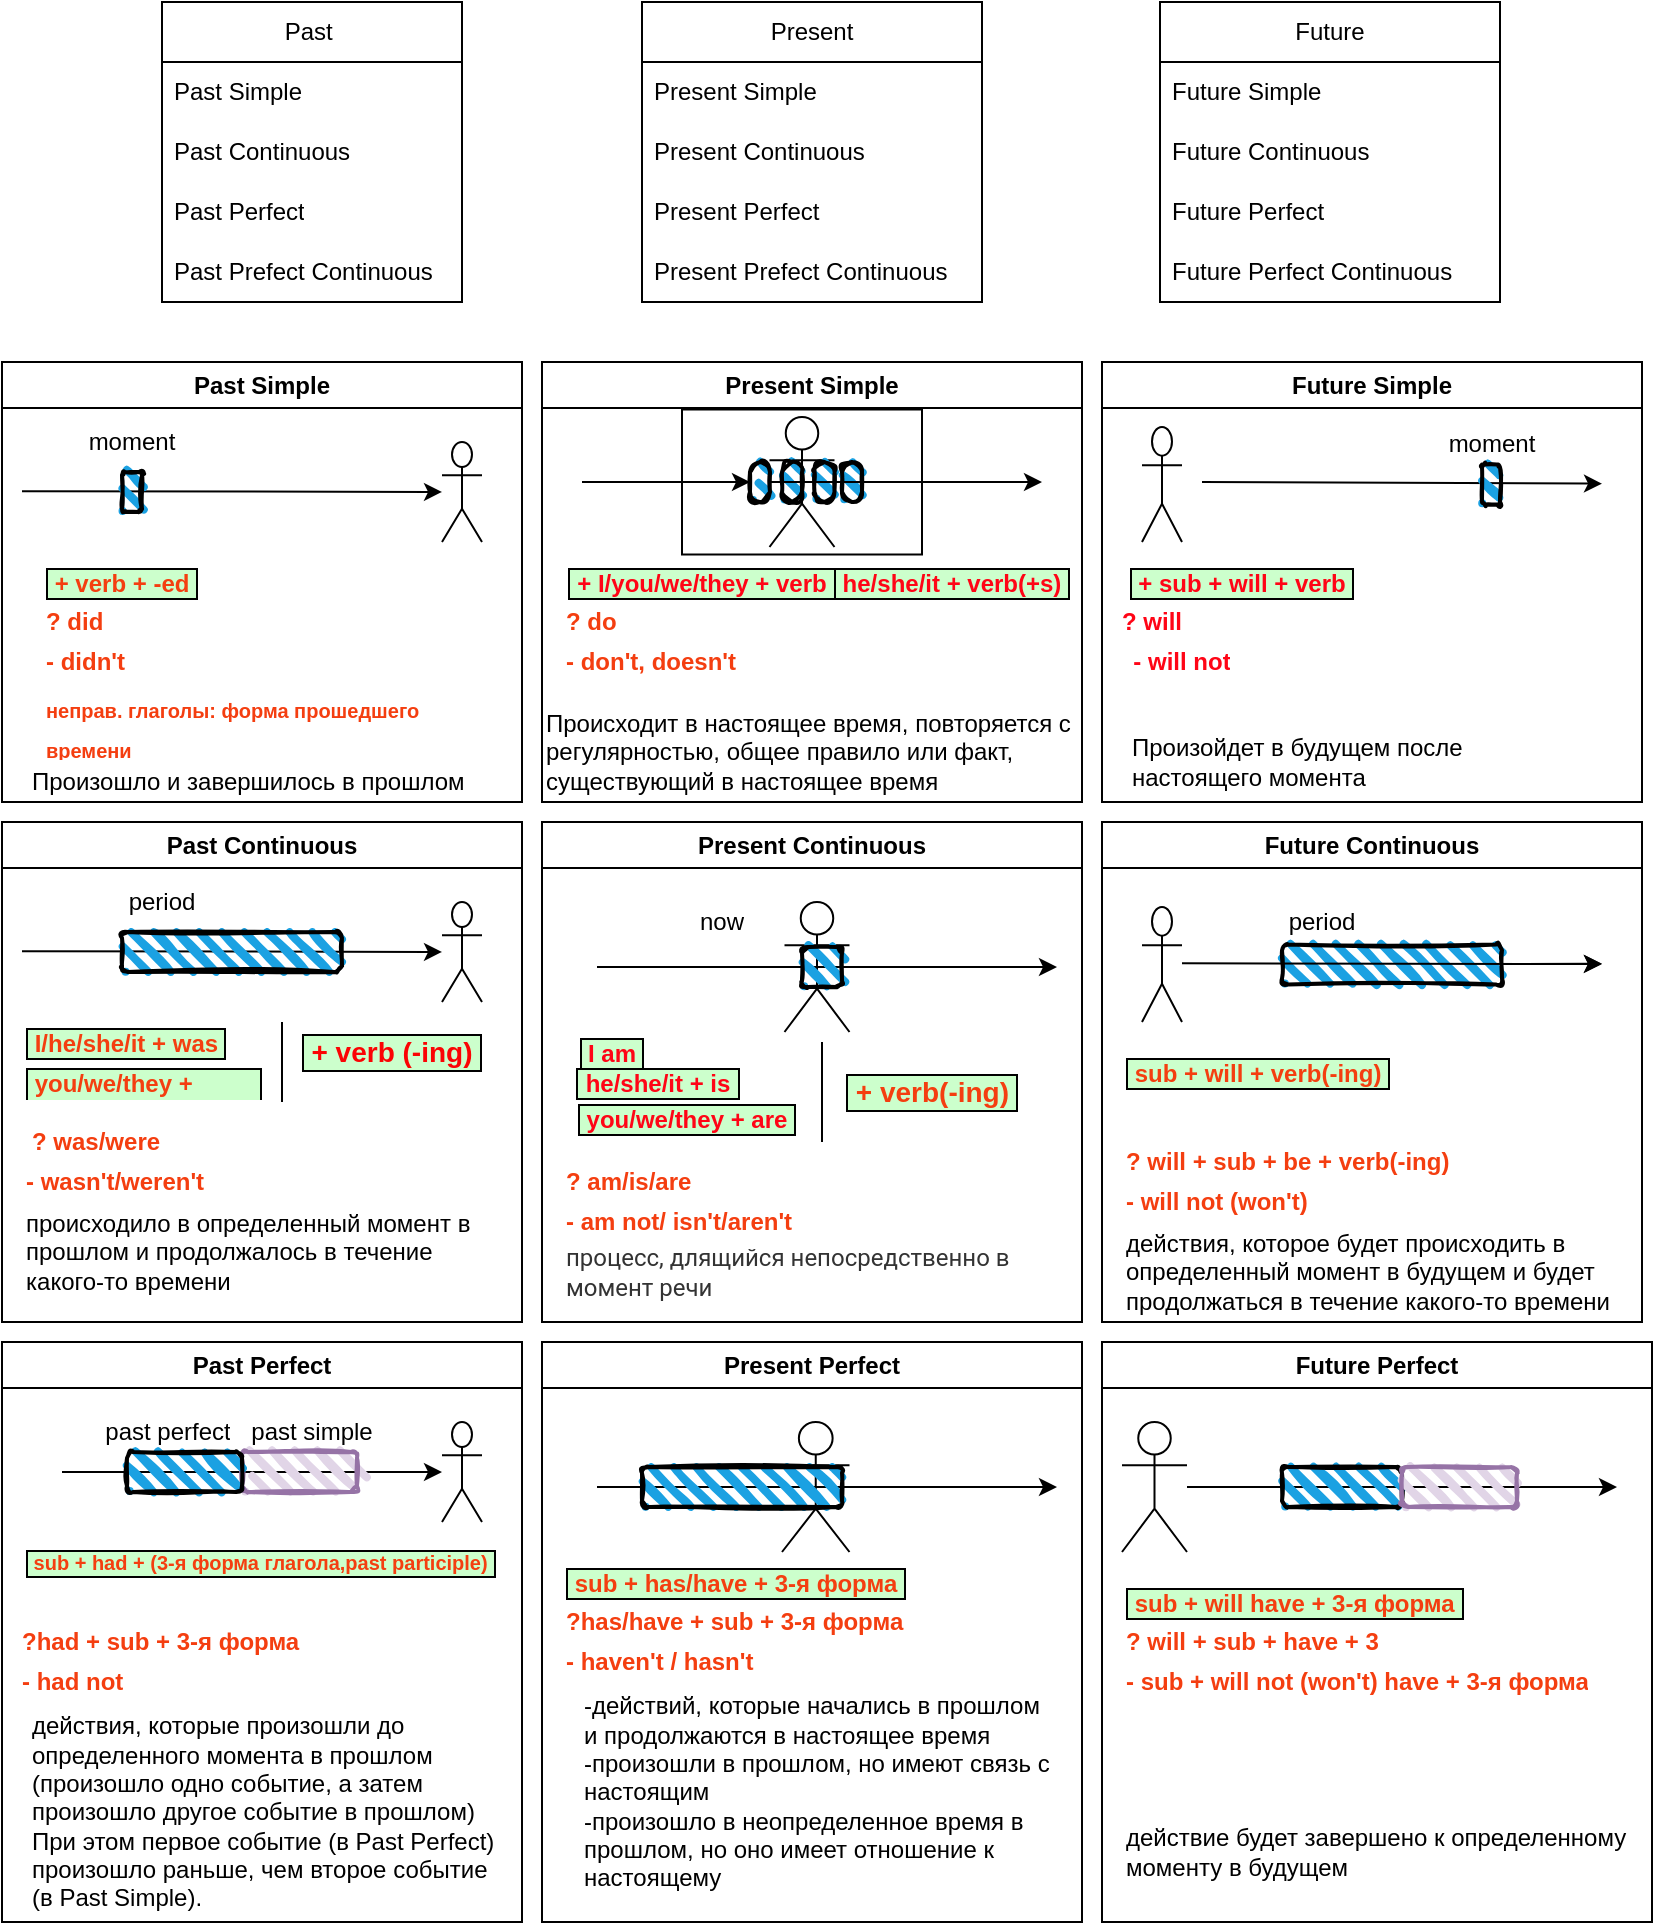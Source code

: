 <mxfile version="21.1.7" type="github">
  <diagram name="Страница 1" id="HaqHr7datS-S6JQ_34eg">
    <mxGraphModel dx="1050" dy="541" grid="1" gridSize="10" guides="1" tooltips="1" connect="1" arrows="1" fold="1" page="1" pageScale="1" pageWidth="827" pageHeight="1169" math="0" shadow="0">
      <root>
        <mxCell id="0" />
        <mxCell id="1" parent="0" />
        <mxCell id="sSVKV6Z9X-DRzIi5GmWs-9" value="Past&amp;nbsp;" style="swimlane;fontStyle=0;childLayout=stackLayout;horizontal=1;startSize=30;horizontalStack=0;resizeParent=1;resizeParentMax=0;resizeLast=0;collapsible=1;marginBottom=0;whiteSpace=wrap;html=1;" parent="1" vertex="1">
          <mxGeometry x="120" y="40" width="150" height="150" as="geometry" />
        </mxCell>
        <mxCell id="sSVKV6Z9X-DRzIi5GmWs-10" value="Past Simple" style="text;strokeColor=none;fillColor=none;align=left;verticalAlign=middle;spacingLeft=4;spacingRight=4;overflow=hidden;points=[[0,0.5],[1,0.5]];portConstraint=eastwest;rotatable=0;whiteSpace=wrap;html=1;" parent="sSVKV6Z9X-DRzIi5GmWs-9" vertex="1">
          <mxGeometry y="30" width="150" height="30" as="geometry" />
        </mxCell>
        <mxCell id="sSVKV6Z9X-DRzIi5GmWs-11" value="Past Continuous" style="text;strokeColor=none;fillColor=none;align=left;verticalAlign=middle;spacingLeft=4;spacingRight=4;overflow=hidden;points=[[0,0.5],[1,0.5]];portConstraint=eastwest;rotatable=0;whiteSpace=wrap;html=1;" parent="sSVKV6Z9X-DRzIi5GmWs-9" vertex="1">
          <mxGeometry y="60" width="150" height="30" as="geometry" />
        </mxCell>
        <mxCell id="sSVKV6Z9X-DRzIi5GmWs-12" value="Past Perfect" style="text;strokeColor=none;fillColor=none;align=left;verticalAlign=middle;spacingLeft=4;spacingRight=4;overflow=hidden;points=[[0,0.5],[1,0.5]];portConstraint=eastwest;rotatable=0;whiteSpace=wrap;html=1;" parent="sSVKV6Z9X-DRzIi5GmWs-9" vertex="1">
          <mxGeometry y="90" width="150" height="30" as="geometry" />
        </mxCell>
        <mxCell id="sSVKV6Z9X-DRzIi5GmWs-18" value="Past Prefect Continuous" style="text;strokeColor=none;fillColor=none;align=left;verticalAlign=middle;spacingLeft=4;spacingRight=4;overflow=hidden;points=[[0,0.5],[1,0.5]];portConstraint=eastwest;rotatable=0;whiteSpace=wrap;html=1;" parent="sSVKV6Z9X-DRzIi5GmWs-9" vertex="1">
          <mxGeometry y="120" width="150" height="30" as="geometry" />
        </mxCell>
        <mxCell id="sSVKV6Z9X-DRzIi5GmWs-19" value="Present" style="swimlane;fontStyle=0;childLayout=stackLayout;horizontal=1;startSize=30;horizontalStack=0;resizeParent=1;resizeParentMax=0;resizeLast=0;collapsible=1;marginBottom=0;whiteSpace=wrap;html=1;" parent="1" vertex="1">
          <mxGeometry x="360" y="40" width="170" height="150" as="geometry" />
        </mxCell>
        <mxCell id="sSVKV6Z9X-DRzIi5GmWs-20" value="Present Simple" style="text;strokeColor=none;fillColor=none;align=left;verticalAlign=middle;spacingLeft=4;spacingRight=4;overflow=hidden;points=[[0,0.5],[1,0.5]];portConstraint=eastwest;rotatable=0;whiteSpace=wrap;html=1;" parent="sSVKV6Z9X-DRzIi5GmWs-19" vertex="1">
          <mxGeometry y="30" width="170" height="30" as="geometry" />
        </mxCell>
        <mxCell id="sSVKV6Z9X-DRzIi5GmWs-21" value="Present Continuous" style="text;strokeColor=none;fillColor=none;align=left;verticalAlign=middle;spacingLeft=4;spacingRight=4;overflow=hidden;points=[[0,0.5],[1,0.5]];portConstraint=eastwest;rotatable=0;whiteSpace=wrap;html=1;" parent="sSVKV6Z9X-DRzIi5GmWs-19" vertex="1">
          <mxGeometry y="60" width="170" height="30" as="geometry" />
        </mxCell>
        <mxCell id="sSVKV6Z9X-DRzIi5GmWs-22" value="Present Perfect" style="text;strokeColor=none;fillColor=none;align=left;verticalAlign=middle;spacingLeft=4;spacingRight=4;overflow=hidden;points=[[0,0.5],[1,0.5]];portConstraint=eastwest;rotatable=0;whiteSpace=wrap;html=1;" parent="sSVKV6Z9X-DRzIi5GmWs-19" vertex="1">
          <mxGeometry y="90" width="170" height="30" as="geometry" />
        </mxCell>
        <mxCell id="sSVKV6Z9X-DRzIi5GmWs-23" value="Present Prefect Continuous" style="text;strokeColor=none;fillColor=none;align=left;verticalAlign=middle;spacingLeft=4;spacingRight=4;overflow=hidden;points=[[0,0.5],[1,0.5]];portConstraint=eastwest;rotatable=0;whiteSpace=wrap;html=1;" parent="sSVKV6Z9X-DRzIi5GmWs-19" vertex="1">
          <mxGeometry y="120" width="170" height="30" as="geometry" />
        </mxCell>
        <mxCell id="sSVKV6Z9X-DRzIi5GmWs-24" value="Future" style="swimlane;fontStyle=0;childLayout=stackLayout;horizontal=1;startSize=30;horizontalStack=0;resizeParent=1;resizeParentMax=0;resizeLast=0;collapsible=1;marginBottom=0;whiteSpace=wrap;html=1;" parent="1" vertex="1">
          <mxGeometry x="619" y="40" width="170" height="150" as="geometry" />
        </mxCell>
        <mxCell id="sSVKV6Z9X-DRzIi5GmWs-25" value="Future Simple" style="text;strokeColor=none;fillColor=none;align=left;verticalAlign=middle;spacingLeft=4;spacingRight=4;overflow=hidden;points=[[0,0.5],[1,0.5]];portConstraint=eastwest;rotatable=0;whiteSpace=wrap;html=1;" parent="sSVKV6Z9X-DRzIi5GmWs-24" vertex="1">
          <mxGeometry y="30" width="170" height="30" as="geometry" />
        </mxCell>
        <mxCell id="sSVKV6Z9X-DRzIi5GmWs-26" value="Future Continuous" style="text;strokeColor=none;fillColor=none;align=left;verticalAlign=middle;spacingLeft=4;spacingRight=4;overflow=hidden;points=[[0,0.5],[1,0.5]];portConstraint=eastwest;rotatable=0;whiteSpace=wrap;html=1;" parent="sSVKV6Z9X-DRzIi5GmWs-24" vertex="1">
          <mxGeometry y="60" width="170" height="30" as="geometry" />
        </mxCell>
        <mxCell id="sSVKV6Z9X-DRzIi5GmWs-27" value="Future Perfect" style="text;strokeColor=none;fillColor=none;align=left;verticalAlign=middle;spacingLeft=4;spacingRight=4;overflow=hidden;points=[[0,0.5],[1,0.5]];portConstraint=eastwest;rotatable=0;whiteSpace=wrap;html=1;" parent="sSVKV6Z9X-DRzIi5GmWs-24" vertex="1">
          <mxGeometry y="90" width="170" height="30" as="geometry" />
        </mxCell>
        <mxCell id="sSVKV6Z9X-DRzIi5GmWs-28" value="Future Perfect Continuous" style="text;strokeColor=none;fillColor=none;align=left;verticalAlign=middle;spacingLeft=4;spacingRight=4;overflow=hidden;points=[[0,0.5],[1,0.5]];portConstraint=eastwest;rotatable=0;whiteSpace=wrap;html=1;" parent="sSVKV6Z9X-DRzIi5GmWs-24" vertex="1">
          <mxGeometry y="120" width="170" height="30" as="geometry" />
        </mxCell>
        <mxCell id="sSVKV6Z9X-DRzIi5GmWs-29" value="Past Simple" style="swimlane;whiteSpace=wrap;html=1;" parent="1" vertex="1">
          <mxGeometry x="40" y="220" width="260" height="220" as="geometry" />
        </mxCell>
        <mxCell id="sSVKV6Z9X-DRzIi5GmWs-32" value="" style="shape=umlActor;verticalLabelPosition=bottom;verticalAlign=top;html=1;outlineConnect=0;" parent="sSVKV6Z9X-DRzIi5GmWs-29" vertex="1">
          <mxGeometry x="220" y="40" width="20" height="50" as="geometry" />
        </mxCell>
        <mxCell id="sSVKV6Z9X-DRzIi5GmWs-33" value="" style="endArrow=classic;html=1;rounded=0;exitX=0.375;exitY=0.729;exitDx=0;exitDy=0;exitPerimeter=0;" parent="sSVKV6Z9X-DRzIi5GmWs-29" target="sSVKV6Z9X-DRzIi5GmWs-32" edge="1">
          <mxGeometry width="50" height="50" relative="1" as="geometry">
            <mxPoint x="10" y="64.58" as="sourcePoint" />
            <mxPoint x="200" y="64.58" as="targetPoint" />
          </mxGeometry>
        </mxCell>
        <mxCell id="sSVKV6Z9X-DRzIi5GmWs-35" value="" style="rounded=1;whiteSpace=wrap;html=1;strokeWidth=2;fillWeight=4;hachureGap=8;hachureAngle=45;fillColor=#1ba1e2;sketch=1;" parent="sSVKV6Z9X-DRzIi5GmWs-29" vertex="1">
          <mxGeometry x="60" y="55" width="10" height="20" as="geometry" />
        </mxCell>
        <UserObject label="&amp;nbsp;+ verb + -ed&amp;nbsp;" placeholders="1" name="Variable" id="sSVKV6Z9X-DRzIi5GmWs-45">
          <mxCell style="text;html=1;strokeColor=none;fillColor=none;align=left;verticalAlign=middle;whiteSpace=wrap;overflow=hidden;fontStyle=1;fontColor=#f43e10;fontSize=12;labelBackgroundColor=#CCFFCC;labelBorderColor=default;" parent="sSVKV6Z9X-DRzIi5GmWs-29" vertex="1">
            <mxGeometry x="20" y="100" width="80" height="20" as="geometry" />
          </mxCell>
        </UserObject>
        <UserObject label="&lt;font style=&quot;font-size: 10px;&quot;&gt;неправ. глаголы: форма прошедшего времени&lt;/font&gt;" placeholders="1" name="Variable" id="sSVKV6Z9X-DRzIi5GmWs-47">
          <mxCell style="text;html=1;strokeColor=none;fillColor=none;align=left;verticalAlign=middle;whiteSpace=wrap;overflow=hidden;fontStyle=1;fontColor=#f43e10;fontSize=17;" parent="sSVKV6Z9X-DRzIi5GmWs-29" vertex="1">
            <mxGeometry x="20" y="160" width="195" height="40" as="geometry" />
          </mxCell>
        </UserObject>
        <UserObject label="Произошло и завершилось в прошлом" placeholders="1" name="Variable" id="sSVKV6Z9X-DRzIi5GmWs-54">
          <mxCell style="text;html=1;strokeColor=none;fillColor=none;align=left;verticalAlign=middle;whiteSpace=wrap;overflow=hidden;" parent="sSVKV6Z9X-DRzIi5GmWs-29" vertex="1">
            <mxGeometry x="12.5" y="200" width="235" height="20" as="geometry" />
          </mxCell>
        </UserObject>
        <UserObject label="moment" placeholders="1" name="Variable" id="sSVKV6Z9X-DRzIi5GmWs-55">
          <mxCell style="text;html=1;strokeColor=none;fillColor=none;align=center;verticalAlign=middle;whiteSpace=wrap;overflow=hidden;" parent="sSVKV6Z9X-DRzIi5GmWs-29" vertex="1">
            <mxGeometry x="25" y="30" width="80" height="20" as="geometry" />
          </mxCell>
        </UserObject>
        <UserObject label="? did" placeholders="1" name="Variable" id="KWtOq8d0CYG3wRhczN9--9">
          <mxCell style="text;html=1;strokeColor=none;fillColor=none;align=left;verticalAlign=middle;whiteSpace=wrap;overflow=hidden;fontStyle=1;fontColor=#f43e10;fontSize=12;" parent="sSVKV6Z9X-DRzIi5GmWs-29" vertex="1">
            <mxGeometry x="20" y="120" width="75" height="20" as="geometry" />
          </mxCell>
        </UserObject>
        <UserObject label="- didn&#39;t" placeholders="1" name="Variable" id="KWtOq8d0CYG3wRhczN9--15">
          <mxCell style="text;html=1;strokeColor=none;fillColor=none;align=left;verticalAlign=middle;whiteSpace=wrap;overflow=hidden;fontStyle=1;fontColor=#f43e10;fontSize=12;" parent="sSVKV6Z9X-DRzIi5GmWs-29" vertex="1">
            <mxGeometry x="20" y="140" width="75" height="20" as="geometry" />
          </mxCell>
        </UserObject>
        <mxCell id="sSVKV6Z9X-DRzIi5GmWs-30" value="Present Simple" style="swimlane;whiteSpace=wrap;html=1;" parent="1" vertex="1">
          <mxGeometry x="310" y="220" width="270" height="220" as="geometry" />
        </mxCell>
        <mxCell id="sSVKV6Z9X-DRzIi5GmWs-48" value="" style="shape=umlActor;verticalLabelPosition=bottom;verticalAlign=top;html=1;outlineConnect=0;" parent="sSVKV6Z9X-DRzIi5GmWs-30" vertex="1">
          <mxGeometry x="113.75" y="27.5" width="32.5" height="65" as="geometry" />
        </mxCell>
        <UserObject label="&amp;nbsp;+ I/you/we/they + verb&amp;nbsp;" placeholders="1" name="Variable" id="sSVKV6Z9X-DRzIi5GmWs-52">
          <mxCell style="text;html=1;strokeColor=none;fillColor=none;align=center;verticalAlign=middle;whiteSpace=wrap;overflow=hidden;fontColor=#FF0516;fontStyle=1;labelBackgroundColor=#CCFFCC;labelBorderColor=default;" parent="sSVKV6Z9X-DRzIi5GmWs-30" vertex="1">
            <mxGeometry x="10" y="100" width="140" height="20" as="geometry" />
          </mxCell>
        </UserObject>
        <UserObject label="&amp;nbsp;he/she/it + verb(+s)&amp;nbsp;" placeholders="1" name="Variable" id="sSVKV6Z9X-DRzIi5GmWs-53">
          <mxCell style="text;html=1;strokeColor=none;fillColor=none;align=center;verticalAlign=middle;whiteSpace=wrap;overflow=hidden;fontStyle=1;fontColor=#FF0516;labelBackgroundColor=#CCFFCC;labelBorderColor=default;" parent="sSVKV6Z9X-DRzIi5GmWs-30" vertex="1">
            <mxGeometry x="140" y="100" width="130" height="20" as="geometry" />
          </mxCell>
        </UserObject>
        <UserObject label="Происходит в настоящее время, повторяется с регулярностью, общее правило или факт, существующий в настоящее время" placeholders="1" name="Variable" id="sSVKV6Z9X-DRzIi5GmWs-56">
          <mxCell style="text;html=1;strokeColor=none;fillColor=none;align=left;verticalAlign=middle;whiteSpace=wrap;overflow=hidden;" parent="sSVKV6Z9X-DRzIi5GmWs-30" vertex="1">
            <mxGeometry y="170" width="265" height="50" as="geometry" />
          </mxCell>
        </UserObject>
        <UserObject label="? do" placeholders="1" name="Variable" id="KWtOq8d0CYG3wRhczN9--10">
          <mxCell style="text;html=1;strokeColor=none;fillColor=none;align=left;verticalAlign=middle;whiteSpace=wrap;overflow=hidden;fontStyle=1;fontColor=#f43e10;fontSize=12;" parent="sSVKV6Z9X-DRzIi5GmWs-30" vertex="1">
            <mxGeometry x="10" y="120" width="75" height="20" as="geometry" />
          </mxCell>
        </UserObject>
        <UserObject label="- don&#39;t, doesn&#39;t" placeholders="1" name="Variable" id="KWtOq8d0CYG3wRhczN9--13">
          <mxCell style="text;html=1;strokeColor=none;fillColor=none;align=left;verticalAlign=middle;whiteSpace=wrap;overflow=hidden;fontStyle=1;fontColor=#f43e10;fontSize=12;" parent="sSVKV6Z9X-DRzIi5GmWs-30" vertex="1">
            <mxGeometry x="10" y="140" width="120" height="20" as="geometry" />
          </mxCell>
        </UserObject>
        <mxCell id="KWtOq8d0CYG3wRhczN9--48" value="" style="rounded=1;whiteSpace=wrap;html=1;strokeWidth=2;fillWeight=4;hachureGap=8;hachureAngle=45;fillColor=#1ba1e2;sketch=1;arcSize=50;" parent="sSVKV6Z9X-DRzIi5GmWs-30" vertex="1">
          <mxGeometry x="120" y="50" width="10" height="20" as="geometry" />
        </mxCell>
        <mxCell id="KWtOq8d0CYG3wRhczN9--49" value="" style="rounded=1;whiteSpace=wrap;html=1;strokeWidth=2;fillWeight=4;hachureGap=8;hachureAngle=45;fillColor=#1ba1e2;sketch=1;arcSize=50;" parent="sSVKV6Z9X-DRzIi5GmWs-30" vertex="1">
          <mxGeometry x="136.25" y="50" width="10" height="20" as="geometry" />
        </mxCell>
        <mxCell id="KWtOq8d0CYG3wRhczN9--50" value="" style="rounded=1;whiteSpace=wrap;html=1;strokeWidth=2;fillWeight=4;hachureGap=8;hachureAngle=45;fillColor=#1ba1e2;sketch=1;arcSize=50;" parent="sSVKV6Z9X-DRzIi5GmWs-30" vertex="1">
          <mxGeometry x="150" y="50" width="10" height="20" as="geometry" />
        </mxCell>
        <mxCell id="KWtOq8d0CYG3wRhczN9--52" value="" style="rounded=0;whiteSpace=wrap;html=1;fillColor=none;" parent="sSVKV6Z9X-DRzIi5GmWs-30" vertex="1">
          <mxGeometry x="70" y="23.75" width="120" height="72.5" as="geometry" />
        </mxCell>
        <mxCell id="KWtOq8d0CYG3wRhczN9--46" value="" style="rounded=1;whiteSpace=wrap;html=1;strokeWidth=2;fillWeight=4;hachureGap=8;hachureAngle=45;fillColor=#1ba1e2;sketch=1;arcSize=50;" parent="sSVKV6Z9X-DRzIi5GmWs-30" vertex="1">
          <mxGeometry x="104" y="50" width="10" height="20" as="geometry" />
        </mxCell>
        <mxCell id="sSVKV6Z9X-DRzIi5GmWs-31" value="Future Simple" style="swimlane;whiteSpace=wrap;html=1;" parent="1" vertex="1">
          <mxGeometry x="590" y="220" width="270" height="220" as="geometry" />
        </mxCell>
        <UserObject label="&amp;nbsp;+ sub + will + verb&amp;nbsp;" placeholders="1" name="Variable" id="sSVKV6Z9X-DRzIi5GmWs-57">
          <mxCell style="text;html=1;strokeColor=none;fillColor=none;align=center;verticalAlign=middle;whiteSpace=wrap;overflow=hidden;fontColor=#FF0516;fontStyle=1;fontSize=12;labelBackgroundColor=#CCFFCC;labelBorderColor=default;" parent="sSVKV6Z9X-DRzIi5GmWs-31" vertex="1">
            <mxGeometry x="10" y="100" width="120" height="20" as="geometry" />
          </mxCell>
        </UserObject>
        <mxCell id="sSVKV6Z9X-DRzIi5GmWs-58" value="" style="shape=umlActor;verticalLabelPosition=bottom;verticalAlign=top;html=1;outlineConnect=0;" parent="sSVKV6Z9X-DRzIi5GmWs-31" vertex="1">
          <mxGeometry x="20" y="32.5" width="20" height="57.5" as="geometry" />
        </mxCell>
        <mxCell id="sSVKV6Z9X-DRzIi5GmWs-59" value="" style="endArrow=classic;html=1;rounded=0;" parent="sSVKV6Z9X-DRzIi5GmWs-31" edge="1">
          <mxGeometry width="50" height="50" relative="1" as="geometry">
            <mxPoint x="50" y="60" as="sourcePoint" />
            <mxPoint x="250" y="60.83" as="targetPoint" />
          </mxGeometry>
        </mxCell>
        <mxCell id="sSVKV6Z9X-DRzIi5GmWs-60" value="" style="rounded=1;whiteSpace=wrap;html=1;strokeWidth=2;fillWeight=4;hachureGap=8;hachureAngle=45;fillColor=#1ba1e2;sketch=1;" parent="sSVKV6Z9X-DRzIi5GmWs-31" vertex="1">
          <mxGeometry x="190" y="51.25" width="9" height="20" as="geometry" />
        </mxCell>
        <UserObject label="Произойдет в будущем после настоящего момента" placeholders="1" name="Variable" id="sSVKV6Z9X-DRzIi5GmWs-62">
          <mxCell style="text;html=1;strokeColor=none;fillColor=none;align=left;verticalAlign=middle;whiteSpace=wrap;overflow=hidden;" parent="sSVKV6Z9X-DRzIi5GmWs-31" vertex="1">
            <mxGeometry x="12.5" y="180" width="235" height="40" as="geometry" />
          </mxCell>
        </UserObject>
        <UserObject label="moment" placeholders="1" name="Variable" id="sSVKV6Z9X-DRzIi5GmWs-63">
          <mxCell style="text;html=1;strokeColor=none;fillColor=none;align=center;verticalAlign=middle;whiteSpace=wrap;overflow=hidden;" parent="sSVKV6Z9X-DRzIi5GmWs-31" vertex="1">
            <mxGeometry x="154.5" y="31.25" width="80" height="20" as="geometry" />
          </mxCell>
        </UserObject>
        <UserObject label="? will" placeholders="1" name="Variable" id="KWtOq8d0CYG3wRhczN9--11">
          <mxCell style="text;html=1;strokeColor=none;fillColor=none;align=center;verticalAlign=middle;whiteSpace=wrap;overflow=hidden;fontColor=#FF0516;fontStyle=1;fontSize=12;" parent="sSVKV6Z9X-DRzIi5GmWs-31" vertex="1">
            <mxGeometry y="120" width="50" height="20" as="geometry" />
          </mxCell>
        </UserObject>
        <UserObject label="- will not" placeholders="1" name="Variable" id="KWtOq8d0CYG3wRhczN9--14">
          <mxCell style="text;html=1;strokeColor=none;fillColor=none;align=center;verticalAlign=middle;whiteSpace=wrap;overflow=hidden;fontColor=#FF0516;fontStyle=1;fontSize=12;" parent="sSVKV6Z9X-DRzIi5GmWs-31" vertex="1">
            <mxGeometry x="10" y="140" width="60" height="20" as="geometry" />
          </mxCell>
        </UserObject>
        <mxCell id="sSVKV6Z9X-DRzIi5GmWs-49" value="" style="endArrow=classic;html=1;rounded=0;" parent="1" edge="1" source="KWtOq8d0CYG3wRhczN9--46">
          <mxGeometry width="50" height="50" relative="1" as="geometry">
            <mxPoint x="330" y="280" as="sourcePoint" />
            <mxPoint x="560" y="280" as="targetPoint" />
          </mxGeometry>
        </mxCell>
        <mxCell id="KWtOq8d0CYG3wRhczN9--17" value="Past Continuous" style="swimlane;whiteSpace=wrap;html=1;" parent="1" vertex="1">
          <mxGeometry x="40" y="450" width="260" height="250" as="geometry" />
        </mxCell>
        <mxCell id="KWtOq8d0CYG3wRhczN9--18" value="" style="shape=umlActor;verticalLabelPosition=bottom;verticalAlign=top;html=1;outlineConnect=0;" parent="KWtOq8d0CYG3wRhczN9--17" vertex="1">
          <mxGeometry x="220" y="40" width="20" height="50" as="geometry" />
        </mxCell>
        <mxCell id="KWtOq8d0CYG3wRhczN9--19" value="" style="endArrow=classic;html=1;rounded=0;exitX=0.375;exitY=0.729;exitDx=0;exitDy=0;exitPerimeter=0;" parent="KWtOq8d0CYG3wRhczN9--17" target="KWtOq8d0CYG3wRhczN9--18" edge="1">
          <mxGeometry width="50" height="50" relative="1" as="geometry">
            <mxPoint x="10" y="64.58" as="sourcePoint" />
            <mxPoint x="200" y="64.58" as="targetPoint" />
          </mxGeometry>
        </mxCell>
        <mxCell id="KWtOq8d0CYG3wRhczN9--20" value="" style="rounded=1;whiteSpace=wrap;html=1;strokeWidth=2;fillWeight=4;hachureGap=8;hachureAngle=45;fillColor=#1ba1e2;sketch=1;" parent="KWtOq8d0CYG3wRhczN9--17" vertex="1">
          <mxGeometry x="60" y="55" width="110" height="20" as="geometry" />
        </mxCell>
        <UserObject label="&amp;nbsp;I/he/she/it + was&amp;nbsp;" placeholders="1" name="Variable" id="KWtOq8d0CYG3wRhczN9--21">
          <mxCell style="text;html=1;strokeColor=none;fillColor=none;align=left;verticalAlign=middle;whiteSpace=wrap;overflow=hidden;fontStyle=1;fontColor=#f43e10;fontSize=12;labelBackgroundColor=#CCFFCC;labelBorderColor=default;" parent="KWtOq8d0CYG3wRhczN9--17" vertex="1">
            <mxGeometry x="10" y="100" width="140" height="20" as="geometry" />
          </mxCell>
        </UserObject>
        <UserObject label="происходило в определенный момент в прошлом и продолжалось в течение какого-то времени" placeholders="1" name="Variable" id="KWtOq8d0CYG3wRhczN9--23">
          <mxCell style="text;html=1;strokeColor=none;fillColor=none;align=left;verticalAlign=middle;whiteSpace=wrap;overflow=hidden;" parent="KWtOq8d0CYG3wRhczN9--17" vertex="1">
            <mxGeometry x="10" y="190" width="235" height="50" as="geometry" />
          </mxCell>
        </UserObject>
        <UserObject label="period" placeholders="1" name="Variable" id="KWtOq8d0CYG3wRhczN9--24">
          <mxCell style="text;html=1;strokeColor=none;fillColor=none;align=center;verticalAlign=middle;whiteSpace=wrap;overflow=hidden;" parent="KWtOq8d0CYG3wRhczN9--17" vertex="1">
            <mxGeometry x="40" y="30" width="80" height="20" as="geometry" />
          </mxCell>
        </UserObject>
        <UserObject label="? was/were" placeholders="1" name="Variable" id="KWtOq8d0CYG3wRhczN9--25">
          <mxCell style="text;html=1;strokeColor=none;fillColor=none;align=left;verticalAlign=middle;whiteSpace=wrap;overflow=hidden;fontStyle=1;fontColor=#f43e10;fontSize=12;" parent="KWtOq8d0CYG3wRhczN9--17" vertex="1">
            <mxGeometry x="12.5" y="150" width="87.5" height="20" as="geometry" />
          </mxCell>
        </UserObject>
        <UserObject label="- wasn&#39;t/weren&#39;t" placeholders="1" name="Variable" id="KWtOq8d0CYG3wRhczN9--26">
          <mxCell style="text;html=1;strokeColor=none;fillColor=none;align=left;verticalAlign=middle;whiteSpace=wrap;overflow=hidden;fontStyle=1;fontColor=#f43e10;fontSize=12;" parent="KWtOq8d0CYG3wRhczN9--17" vertex="1">
            <mxGeometry x="10" y="170" width="120" height="20" as="geometry" />
          </mxCell>
        </UserObject>
        <UserObject label="&amp;nbsp;you/we/they + were&amp;nbsp;" placeholders="1" name="Variable" id="KWtOq8d0CYG3wRhczN9--27">
          <mxCell style="text;html=1;strokeColor=none;fillColor=none;align=left;verticalAlign=middle;whiteSpace=wrap;overflow=hidden;fontStyle=1;fontColor=#f43e10;fontSize=12;labelBackgroundColor=#CCFFCC;labelBorderColor=default;" parent="KWtOq8d0CYG3wRhczN9--17" vertex="1">
            <mxGeometry x="10" y="120" width="120" height="20" as="geometry" />
          </mxCell>
        </UserObject>
        <mxCell id="KWtOq8d0CYG3wRhczN9--41" value="" style="endArrow=none;html=1;rounded=0;" parent="KWtOq8d0CYG3wRhczN9--17" edge="1">
          <mxGeometry width="50" height="50" relative="1" as="geometry">
            <mxPoint x="140" y="140" as="sourcePoint" />
            <mxPoint x="140" y="100" as="targetPoint" />
          </mxGeometry>
        </mxCell>
        <mxCell id="KWtOq8d0CYG3wRhczN9--42" value="&amp;nbsp;+ verb (-ing)&amp;nbsp;" style="text;html=1;strokeColor=none;fillColor=none;align=center;verticalAlign=middle;whiteSpace=wrap;rounded=0;fontStyle=1;fontColor=#fb0404;fontSize=14;labelBackgroundColor=#CCFFCC;labelBorderColor=default;" parent="KWtOq8d0CYG3wRhczN9--17" vertex="1">
          <mxGeometry x="145" y="100" width="100" height="30" as="geometry" />
        </mxCell>
        <mxCell id="KWtOq8d0CYG3wRhczN9--30" value="Present Continuous" style="swimlane;whiteSpace=wrap;html=1;" parent="1" vertex="1">
          <mxGeometry x="310" y="450" width="270" height="250" as="geometry" />
        </mxCell>
        <UserObject label="&amp;nbsp;I am&amp;nbsp;" placeholders="1" name="Variable" id="KWtOq8d0CYG3wRhczN9--32">
          <mxCell style="text;html=1;strokeColor=none;fillColor=none;align=center;verticalAlign=middle;whiteSpace=wrap;overflow=hidden;fontColor=#FF0516;fontStyle=1;labelBackgroundColor=#CCFFCC;labelBorderColor=default;" parent="KWtOq8d0CYG3wRhczN9--30" vertex="1">
            <mxGeometry x="15" y="105" width="40" height="20" as="geometry" />
          </mxCell>
        </UserObject>
        <UserObject label="&amp;nbsp;he/she/it + is&amp;nbsp;" placeholders="1" name="Variable" id="KWtOq8d0CYG3wRhczN9--33">
          <mxCell style="text;html=1;strokeColor=none;fillColor=none;align=center;verticalAlign=middle;whiteSpace=wrap;overflow=hidden;fontStyle=1;fontColor=#FF0516;labelBackgroundColor=#CCFFCC;labelBorderColor=default;" parent="KWtOq8d0CYG3wRhczN9--30" vertex="1">
            <mxGeometry x="13" y="120" width="90" height="20" as="geometry" />
          </mxCell>
        </UserObject>
        <UserObject label="&lt;span style=&quot;color: rgb(51, 51, 51); font-family: Roboto, sans-serif; background-color: rgb(255, 255, 255);&quot;&gt;&lt;font style=&quot;font-size: 12px;&quot;&gt;процесс, длящийся непосредственно в момент речи&lt;/font&gt;&lt;/span&gt;" placeholders="1" name="Variable" id="KWtOq8d0CYG3wRhczN9--34">
          <mxCell style="text;html=1;strokeColor=none;fillColor=none;align=left;verticalAlign=middle;whiteSpace=wrap;overflow=hidden;" parent="KWtOq8d0CYG3wRhczN9--30" vertex="1">
            <mxGeometry x="10" y="200" width="265" height="50" as="geometry" />
          </mxCell>
        </UserObject>
        <UserObject label="? am/is/are" placeholders="1" name="Variable" id="KWtOq8d0CYG3wRhczN9--35">
          <mxCell style="text;html=1;strokeColor=none;fillColor=none;align=left;verticalAlign=middle;whiteSpace=wrap;overflow=hidden;fontStyle=1;fontColor=#f43e10;fontSize=12;" parent="KWtOq8d0CYG3wRhczN9--30" vertex="1">
            <mxGeometry x="10" y="170" width="100" height="20" as="geometry" />
          </mxCell>
        </UserObject>
        <UserObject label="- am not/ isn&#39;t/aren&#39;t" placeholders="1" name="Variable" id="KWtOq8d0CYG3wRhczN9--36">
          <mxCell style="text;html=1;strokeColor=none;fillColor=none;align=left;verticalAlign=middle;whiteSpace=wrap;overflow=hidden;fontStyle=1;fontColor=#f43e10;fontSize=12;" parent="KWtOq8d0CYG3wRhczN9--30" vertex="1">
            <mxGeometry x="10" y="190" width="150" height="20" as="geometry" />
          </mxCell>
        </UserObject>
        <UserObject label="&amp;nbsp;you/we/they + are&amp;nbsp;" placeholders="1" name="Variable" id="KWtOq8d0CYG3wRhczN9--37">
          <mxCell style="text;html=1;strokeColor=none;fillColor=none;align=center;verticalAlign=middle;whiteSpace=wrap;overflow=hidden;fontStyle=1;fontColor=#FF0516;labelBackgroundColor=#CCFFCC;labelBorderColor=default;" parent="KWtOq8d0CYG3wRhczN9--30" vertex="1">
            <mxGeometry x="15" y="137.5" width="115" height="20" as="geometry" />
          </mxCell>
        </UserObject>
        <mxCell id="KWtOq8d0CYG3wRhczN9--39" value="" style="endArrow=none;html=1;rounded=0;" parent="KWtOq8d0CYG3wRhczN9--30" edge="1">
          <mxGeometry width="50" height="50" relative="1" as="geometry">
            <mxPoint x="140" y="160" as="sourcePoint" />
            <mxPoint x="140" y="110" as="targetPoint" />
          </mxGeometry>
        </mxCell>
        <UserObject label="&amp;nbsp;+ verb(-ing)&amp;nbsp;" placeholders="1" name="Variable" id="KWtOq8d0CYG3wRhczN9--40">
          <mxCell style="text;html=1;strokeColor=none;fillColor=none;align=left;verticalAlign=middle;whiteSpace=wrap;overflow=hidden;fontStyle=1;fontColor=#f43e10;fontSize=14;labelBackgroundColor=#CCFFCC;labelBorderColor=default;" parent="KWtOq8d0CYG3wRhczN9--30" vertex="1">
            <mxGeometry x="150" y="120" width="90" height="30" as="geometry" />
          </mxCell>
        </UserObject>
        <mxCell id="KWtOq8d0CYG3wRhczN9--43" value="" style="shape=umlActor;verticalLabelPosition=bottom;verticalAlign=top;html=1;outlineConnect=0;" parent="KWtOq8d0CYG3wRhczN9--30" vertex="1">
          <mxGeometry x="121.25" y="40" width="32.5" height="65" as="geometry" />
        </mxCell>
        <mxCell id="KWtOq8d0CYG3wRhczN9--44" value="" style="endArrow=classic;html=1;rounded=0;" parent="KWtOq8d0CYG3wRhczN9--30" edge="1">
          <mxGeometry width="50" height="50" relative="1" as="geometry">
            <mxPoint x="27.5" y="72.5" as="sourcePoint" />
            <mxPoint x="257.5" y="72.5" as="targetPoint" />
          </mxGeometry>
        </mxCell>
        <mxCell id="KWtOq8d0CYG3wRhczN9--45" value="" style="rounded=1;whiteSpace=wrap;html=1;strokeWidth=2;fillWeight=4;hachureGap=8;hachureAngle=45;fillColor=#1ba1e2;sketch=1;" parent="KWtOq8d0CYG3wRhczN9--30" vertex="1">
          <mxGeometry x="130" y="62.5" width="20" height="20" as="geometry" />
        </mxCell>
        <UserObject label="now" placeholders="1" name="Variable" id="KWtOq8d0CYG3wRhczN9--69">
          <mxCell style="text;html=1;strokeColor=none;fillColor=none;align=center;verticalAlign=middle;whiteSpace=wrap;overflow=hidden;" parent="KWtOq8d0CYG3wRhczN9--30" vertex="1">
            <mxGeometry x="50" y="40" width="80" height="20" as="geometry" />
          </mxCell>
        </UserObject>
        <mxCell id="KWtOq8d0CYG3wRhczN9--53" value="Future Continuous" style="swimlane;whiteSpace=wrap;html=1;" parent="1" vertex="1">
          <mxGeometry x="590" y="450" width="270" height="250" as="geometry" />
        </mxCell>
        <UserObject label="действия, которое будет происходить в определенный момент в будущем и будет продолжаться в течение какого-то времени" placeholders="1" name="Variable" id="KWtOq8d0CYG3wRhczN9--56">
          <mxCell style="text;html=1;strokeColor=none;fillColor=none;align=left;verticalAlign=middle;whiteSpace=wrap;overflow=hidden;" parent="KWtOq8d0CYG3wRhczN9--53" vertex="1">
            <mxGeometry x="10" y="200" width="265" height="50" as="geometry" />
          </mxCell>
        </UserObject>
        <mxCell id="KWtOq8d0CYG3wRhczN9--66" value="" style="shape=umlActor;verticalLabelPosition=bottom;verticalAlign=top;html=1;outlineConnect=0;" parent="KWtOq8d0CYG3wRhczN9--53" vertex="1">
          <mxGeometry x="20" y="42.5" width="20" height="57.5" as="geometry" />
        </mxCell>
        <mxCell id="KWtOq8d0CYG3wRhczN9--67" value="" style="endArrow=classic;html=1;rounded=0;" parent="KWtOq8d0CYG3wRhczN9--53" source="KWtOq8d0CYG3wRhczN9--70" edge="1">
          <mxGeometry width="50" height="50" relative="1" as="geometry">
            <mxPoint x="50" y="70" as="sourcePoint" />
            <mxPoint x="250" y="70.83" as="targetPoint" />
          </mxGeometry>
        </mxCell>
        <mxCell id="KWtOq8d0CYG3wRhczN9--70" value="" style="rounded=1;whiteSpace=wrap;html=1;strokeWidth=2;fillWeight=4;hachureGap=8;hachureAngle=45;fillColor=#1ba1e2;sketch=1;" parent="KWtOq8d0CYG3wRhczN9--53" vertex="1">
          <mxGeometry x="90" y="61.25" width="110" height="20" as="geometry" />
        </mxCell>
        <UserObject label="period" placeholders="1" name="Variable" id="KWtOq8d0CYG3wRhczN9--72">
          <mxCell style="text;html=1;strokeColor=none;fillColor=none;align=center;verticalAlign=middle;whiteSpace=wrap;overflow=hidden;" parent="KWtOq8d0CYG3wRhczN9--53" vertex="1">
            <mxGeometry x="70" y="40" width="80" height="20" as="geometry" />
          </mxCell>
        </UserObject>
        <mxCell id="KWtOq8d0CYG3wRhczN9--73" value="" style="endArrow=classic;html=1;rounded=0;exitX=0.375;exitY=0.729;exitDx=0;exitDy=0;exitPerimeter=0;" parent="KWtOq8d0CYG3wRhczN9--53" edge="1">
          <mxGeometry width="50" height="50" relative="1" as="geometry">
            <mxPoint x="40" y="70.63" as="sourcePoint" />
            <mxPoint x="250" y="71.05" as="targetPoint" />
          </mxGeometry>
        </mxCell>
        <UserObject label="&amp;nbsp;sub + will + verb(-ing)&amp;nbsp;" placeholders="1" name="Variable" id="KWtOq8d0CYG3wRhczN9--74">
          <mxCell style="text;html=1;strokeColor=none;fillColor=none;align=left;verticalAlign=middle;whiteSpace=wrap;overflow=hidden;fontStyle=1;fontColor=#f43e10;fontSize=12;labelBackgroundColor=#CCFFCC;labelBorderColor=default;" parent="KWtOq8d0CYG3wRhczN9--53" vertex="1">
            <mxGeometry x="10" y="115" width="140" height="20" as="geometry" />
          </mxCell>
        </UserObject>
        <UserObject label="? will + sub + be + verb(-ing)" placeholders="1" name="Variable" id="KWtOq8d0CYG3wRhczN9--75">
          <mxCell style="text;html=1;strokeColor=none;fillColor=none;align=left;verticalAlign=middle;whiteSpace=wrap;overflow=hidden;fontStyle=1;fontColor=#f43e10;fontSize=12;" parent="KWtOq8d0CYG3wRhczN9--53" vertex="1">
            <mxGeometry x="10" y="160" width="200" height="20" as="geometry" />
          </mxCell>
        </UserObject>
        <UserObject label="- will not (won&#39;t)" placeholders="1" name="Variable" id="KWtOq8d0CYG3wRhczN9--76">
          <mxCell style="text;html=1;strokeColor=none;fillColor=none;align=left;verticalAlign=middle;whiteSpace=wrap;overflow=hidden;fontStyle=1;fontColor=#f43e10;fontSize=12;" parent="KWtOq8d0CYG3wRhczN9--53" vertex="1">
            <mxGeometry x="10" y="180" width="200" height="20" as="geometry" />
          </mxCell>
        </UserObject>
        <mxCell id="KWtOq8d0CYG3wRhczN9--77" value="Past Perfect" style="swimlane;whiteSpace=wrap;html=1;" parent="1" vertex="1">
          <mxGeometry x="40" y="710" width="260" height="290" as="geometry" />
        </mxCell>
        <mxCell id="KWtOq8d0CYG3wRhczN9--78" value="" style="shape=umlActor;verticalLabelPosition=bottom;verticalAlign=top;html=1;outlineConnect=0;" parent="KWtOq8d0CYG3wRhczN9--77" vertex="1">
          <mxGeometry x="220" y="40" width="20" height="50" as="geometry" />
        </mxCell>
        <mxCell id="KWtOq8d0CYG3wRhczN9--79" value="" style="endArrow=classic;html=1;rounded=0;" parent="KWtOq8d0CYG3wRhczN9--77" target="KWtOq8d0CYG3wRhczN9--78" edge="1">
          <mxGeometry width="50" height="50" relative="1" as="geometry">
            <mxPoint x="30" y="65" as="sourcePoint" />
            <mxPoint x="200" y="64.58" as="targetPoint" />
          </mxGeometry>
        </mxCell>
        <UserObject label="&amp;nbsp;sub + had + (3-я форма глагола,past participle)&amp;nbsp;" placeholders="1" name="Variable" id="KWtOq8d0CYG3wRhczN9--81">
          <mxCell style="text;html=1;strokeColor=none;fillColor=none;align=left;verticalAlign=middle;whiteSpace=wrap;overflow=hidden;fontStyle=1;fontColor=#f43e10;fontSize=10;labelBackgroundColor=#CCFFCC;labelBorderColor=default;" parent="KWtOq8d0CYG3wRhczN9--77" vertex="1">
            <mxGeometry x="10" y="100" width="250" height="20" as="geometry" />
          </mxCell>
        </UserObject>
        <UserObject label="действия, которые произошли до определенного момента в прошлом (произошло одно событие, а затем произошло другое событие в прошлом) При этом первое событие (в Past Perfect) произошло раньше, чем второе событие (в Past Simple)." placeholders="1" name="Variable" id="KWtOq8d0CYG3wRhczN9--82">
          <mxCell style="text;html=1;strokeColor=none;fillColor=none;align=left;verticalAlign=middle;whiteSpace=wrap;overflow=hidden;" parent="KWtOq8d0CYG3wRhczN9--77" vertex="1">
            <mxGeometry x="12.5" y="180" width="235" height="110" as="geometry" />
          </mxCell>
        </UserObject>
        <UserObject label="past perfect" placeholders="1" name="Variable" id="KWtOq8d0CYG3wRhczN9--83">
          <mxCell style="text;html=1;strokeColor=none;fillColor=none;align=center;verticalAlign=middle;whiteSpace=wrap;overflow=hidden;" parent="KWtOq8d0CYG3wRhczN9--77" vertex="1">
            <mxGeometry x="47.5" y="35" width="70" height="20" as="geometry" />
          </mxCell>
        </UserObject>
        <UserObject label="?had + sub + 3-я форма" placeholders="1" name="Variable" id="KWtOq8d0CYG3wRhczN9--84">
          <mxCell style="text;html=1;strokeColor=none;fillColor=none;align=left;verticalAlign=middle;whiteSpace=wrap;overflow=hidden;fontStyle=1;fontColor=#f43e10;fontSize=12;" parent="KWtOq8d0CYG3wRhczN9--77" vertex="1">
            <mxGeometry x="7.5" y="140" width="167.5" height="20" as="geometry" />
          </mxCell>
        </UserObject>
        <UserObject label="- had not" placeholders="1" name="Variable" id="KWtOq8d0CYG3wRhczN9--85">
          <mxCell style="text;html=1;strokeColor=none;fillColor=none;align=left;verticalAlign=middle;whiteSpace=wrap;overflow=hidden;fontStyle=1;fontColor=#f43e10;fontSize=12;" parent="KWtOq8d0CYG3wRhczN9--77" vertex="1">
            <mxGeometry x="7.5" y="160" width="120" height="20" as="geometry" />
          </mxCell>
        </UserObject>
        <mxCell id="KWtOq8d0CYG3wRhczN9--90" value="" style="rounded=1;whiteSpace=wrap;html=1;strokeWidth=2;fillWeight=4;hachureGap=8;hachureAngle=45;fillColor=#e1d5e7;sketch=1;strokeColor=#9673a6;" parent="KWtOq8d0CYG3wRhczN9--77" vertex="1">
          <mxGeometry x="120" y="55" width="57.5" height="20" as="geometry" />
        </mxCell>
        <mxCell id="KWtOq8d0CYG3wRhczN9--94" value="" style="rounded=1;whiteSpace=wrap;html=1;strokeWidth=2;fillWeight=4;hachureGap=8;hachureAngle=45;fillColor=#1ba1e2;sketch=1;" parent="KWtOq8d0CYG3wRhczN9--77" vertex="1">
          <mxGeometry x="62.5" y="55" width="57.5" height="20" as="geometry" />
        </mxCell>
        <UserObject label="past simple" placeholders="1" name="Variable" id="KWtOq8d0CYG3wRhczN9--95">
          <mxCell style="text;html=1;strokeColor=none;fillColor=none;align=center;verticalAlign=middle;whiteSpace=wrap;overflow=hidden;" parent="KWtOq8d0CYG3wRhczN9--77" vertex="1">
            <mxGeometry x="120" y="35" width="70" height="20" as="geometry" />
          </mxCell>
        </UserObject>
        <mxCell id="KWtOq8d0CYG3wRhczN9--98" value="Present Perfect" style="swimlane;whiteSpace=wrap;html=1;" parent="1" vertex="1">
          <mxGeometry x="310" y="710" width="270" height="290" as="geometry" />
        </mxCell>
        <mxCell id="KWtOq8d0CYG3wRhczN9--107" value="" style="shape=umlActor;verticalLabelPosition=bottom;verticalAlign=top;html=1;outlineConnect=0;" parent="KWtOq8d0CYG3wRhczN9--98" vertex="1">
          <mxGeometry x="120" y="40" width="33.75" height="65" as="geometry" />
        </mxCell>
        <mxCell id="KWtOq8d0CYG3wRhczN9--108" value="" style="endArrow=classic;html=1;rounded=0;" parent="KWtOq8d0CYG3wRhczN9--98" edge="1">
          <mxGeometry width="50" height="50" relative="1" as="geometry">
            <mxPoint x="27.5" y="72.5" as="sourcePoint" />
            <mxPoint x="257.5" y="72.5" as="targetPoint" />
          </mxGeometry>
        </mxCell>
        <mxCell id="KWtOq8d0CYG3wRhczN9--109" value="" style="rounded=1;whiteSpace=wrap;html=1;strokeWidth=2;fillWeight=4;hachureGap=8;hachureAngle=45;fillColor=#1ba1e2;sketch=1;" parent="KWtOq8d0CYG3wRhczN9--98" vertex="1">
          <mxGeometry x="50" y="62.5" width="100" height="20" as="geometry" />
        </mxCell>
        <UserObject label="&lt;div style=&quot;text-align: left;&quot;&gt;&lt;span style=&quot;background-color: initial;&quot;&gt;-действий, которые начались в прошлом и продолжаются в настоящее время&lt;/span&gt;&lt;/div&gt;&lt;div style=&quot;text-align: left;&quot;&gt;&lt;span style=&quot;background-color: initial;&quot;&gt;-произошли в прошлом, но имеют связь с настоящим&lt;/span&gt;&lt;/div&gt;&lt;div style=&quot;text-align: left;&quot;&gt;&lt;span style=&quot;background-color: initial;&quot;&gt;-&lt;/span&gt;&lt;span style=&quot;background-color: initial;&quot;&gt;произошло в неопределенное время в прошлом, но оно имеет отношение к настоящему&lt;/span&gt;&lt;/div&gt;" placeholders="1" name="Variable" id="l9MGUr2wjyCZsJugG-DO-2">
          <mxCell style="text;html=1;strokeColor=none;fillColor=none;align=center;verticalAlign=middle;whiteSpace=wrap;overflow=hidden;" vertex="1" parent="KWtOq8d0CYG3wRhczN9--98">
            <mxGeometry x="20" y="170" width="235" height="110" as="geometry" />
          </mxCell>
        </UserObject>
        <UserObject label="&amp;nbsp;sub + has/have + 3-я форма&amp;nbsp;" placeholders="1" name="Variable" id="l9MGUr2wjyCZsJugG-DO-3">
          <mxCell style="text;html=1;strokeColor=none;fillColor=none;align=left;verticalAlign=middle;whiteSpace=wrap;overflow=hidden;fontStyle=1;fontColor=#f43e10;fontSize=12;labelBackgroundColor=#CCFFCC;labelBorderColor=default;" vertex="1" parent="KWtOq8d0CYG3wRhczN9--98">
            <mxGeometry x="10" y="110" width="180" height="20" as="geometry" />
          </mxCell>
        </UserObject>
        <UserObject label="?has/have + sub + 3-я форма" placeholders="1" name="Variable" id="l9MGUr2wjyCZsJugG-DO-4">
          <mxCell style="text;html=1;strokeColor=none;fillColor=none;align=left;verticalAlign=middle;whiteSpace=wrap;overflow=hidden;fontStyle=1;fontColor=#f43e10;fontSize=12;" vertex="1" parent="KWtOq8d0CYG3wRhczN9--98">
            <mxGeometry x="10" y="130" width="180" height="20" as="geometry" />
          </mxCell>
        </UserObject>
        <UserObject label="-&amp;nbsp;haven&#39;t / hasn&#39;t" placeholders="1" name="Variable" id="l9MGUr2wjyCZsJugG-DO-15">
          <mxCell style="text;html=1;strokeColor=none;fillColor=none;align=left;verticalAlign=middle;whiteSpace=wrap;overflow=hidden;fontStyle=1;fontColor=#f43e10;fontSize=12;" vertex="1" parent="KWtOq8d0CYG3wRhczN9--98">
            <mxGeometry x="10" y="150" width="120" height="20" as="geometry" />
          </mxCell>
        </UserObject>
        <mxCell id="KWtOq8d0CYG3wRhczN9--113" value="Future Perfect" style="swimlane;whiteSpace=wrap;html=1;" parent="1" vertex="1">
          <mxGeometry x="590" y="710" width="275" height="290" as="geometry" />
        </mxCell>
        <mxCell id="KWtOq8d0CYG3wRhczN9--114" value="" style="shape=umlActor;verticalLabelPosition=bottom;verticalAlign=top;html=1;outlineConnect=0;" parent="KWtOq8d0CYG3wRhczN9--113" vertex="1">
          <mxGeometry x="10" y="40" width="32.5" height="65" as="geometry" />
        </mxCell>
        <mxCell id="KWtOq8d0CYG3wRhczN9--115" value="" style="endArrow=classic;html=1;rounded=0;" parent="KWtOq8d0CYG3wRhczN9--113" edge="1" source="KWtOq8d0CYG3wRhczN9--114">
          <mxGeometry width="50" height="50" relative="1" as="geometry">
            <mxPoint x="27.5" y="72.5" as="sourcePoint" />
            <mxPoint x="257.5" y="72.5" as="targetPoint" />
          </mxGeometry>
        </mxCell>
        <mxCell id="KWtOq8d0CYG3wRhczN9--116" value="" style="rounded=1;whiteSpace=wrap;html=1;strokeWidth=2;fillWeight=4;hachureGap=8;hachureAngle=45;fillColor=#1ba1e2;sketch=1;" parent="KWtOq8d0CYG3wRhczN9--113" vertex="1">
          <mxGeometry x="90" y="62.5" width="60" height="20" as="geometry" />
        </mxCell>
        <mxCell id="l9MGUr2wjyCZsJugG-DO-6" value="" style="rounded=1;whiteSpace=wrap;html=1;strokeWidth=2;fillWeight=4;hachureGap=8;hachureAngle=45;fillColor=#e1d5e7;sketch=1;strokeColor=#9673a6;" vertex="1" parent="KWtOq8d0CYG3wRhczN9--113">
          <mxGeometry x="150" y="62.5" width="57.5" height="20" as="geometry" />
        </mxCell>
        <mxCell id="l9MGUr2wjyCZsJugG-DO-12" value="действие будет завершено к определенному моменту в будущем" style="text;html=1;strokeColor=none;fillColor=none;align=left;verticalAlign=middle;whiteSpace=wrap;rounded=0;" vertex="1" parent="KWtOq8d0CYG3wRhczN9--113">
          <mxGeometry x="10" y="240" width="260" height="30" as="geometry" />
        </mxCell>
        <UserObject label="&amp;nbsp;sub + will have + 3-я форма&amp;nbsp;" placeholders="1" name="Variable" id="l9MGUr2wjyCZsJugG-DO-13">
          <mxCell style="text;html=1;strokeColor=none;fillColor=none;align=left;verticalAlign=middle;whiteSpace=wrap;overflow=hidden;fontStyle=1;fontColor=#f43e10;fontSize=12;labelBackgroundColor=#CCFFCC;labelBorderColor=default;" vertex="1" parent="KWtOq8d0CYG3wRhczN9--113">
            <mxGeometry x="10" y="120" width="180" height="20" as="geometry" />
          </mxCell>
        </UserObject>
        <UserObject label="? will + sub + have + 3" placeholders="1" name="Variable" id="l9MGUr2wjyCZsJugG-DO-5">
          <mxCell style="text;html=1;strokeColor=none;fillColor=none;align=left;verticalAlign=middle;whiteSpace=wrap;overflow=hidden;fontStyle=1;fontColor=#f43e10;fontSize=12;" vertex="1" parent="KWtOq8d0CYG3wRhczN9--113">
            <mxGeometry x="10" y="140" width="180" height="20" as="geometry" />
          </mxCell>
        </UserObject>
        <UserObject label="- sub + will not (won&#39;t) have + 3-я форма" placeholders="1" name="Variable" id="l9MGUr2wjyCZsJugG-DO-14">
          <mxCell style="text;html=1;strokeColor=none;fillColor=none;align=left;verticalAlign=middle;whiteSpace=wrap;overflow=hidden;fontStyle=1;fontColor=#f43e10;fontSize=12;" vertex="1" parent="KWtOq8d0CYG3wRhczN9--113">
            <mxGeometry x="10" y="160" width="250" height="20" as="geometry" />
          </mxCell>
        </UserObject>
        <mxCell id="l9MGUr2wjyCZsJugG-DO-1" value="" style="endArrow=classic;html=1;rounded=0;" edge="1" parent="1" target="KWtOq8d0CYG3wRhczN9--46">
          <mxGeometry width="50" height="50" relative="1" as="geometry">
            <mxPoint x="330" y="280" as="sourcePoint" />
            <mxPoint x="560" y="280" as="targetPoint" />
          </mxGeometry>
        </mxCell>
      </root>
    </mxGraphModel>
  </diagram>
</mxfile>
